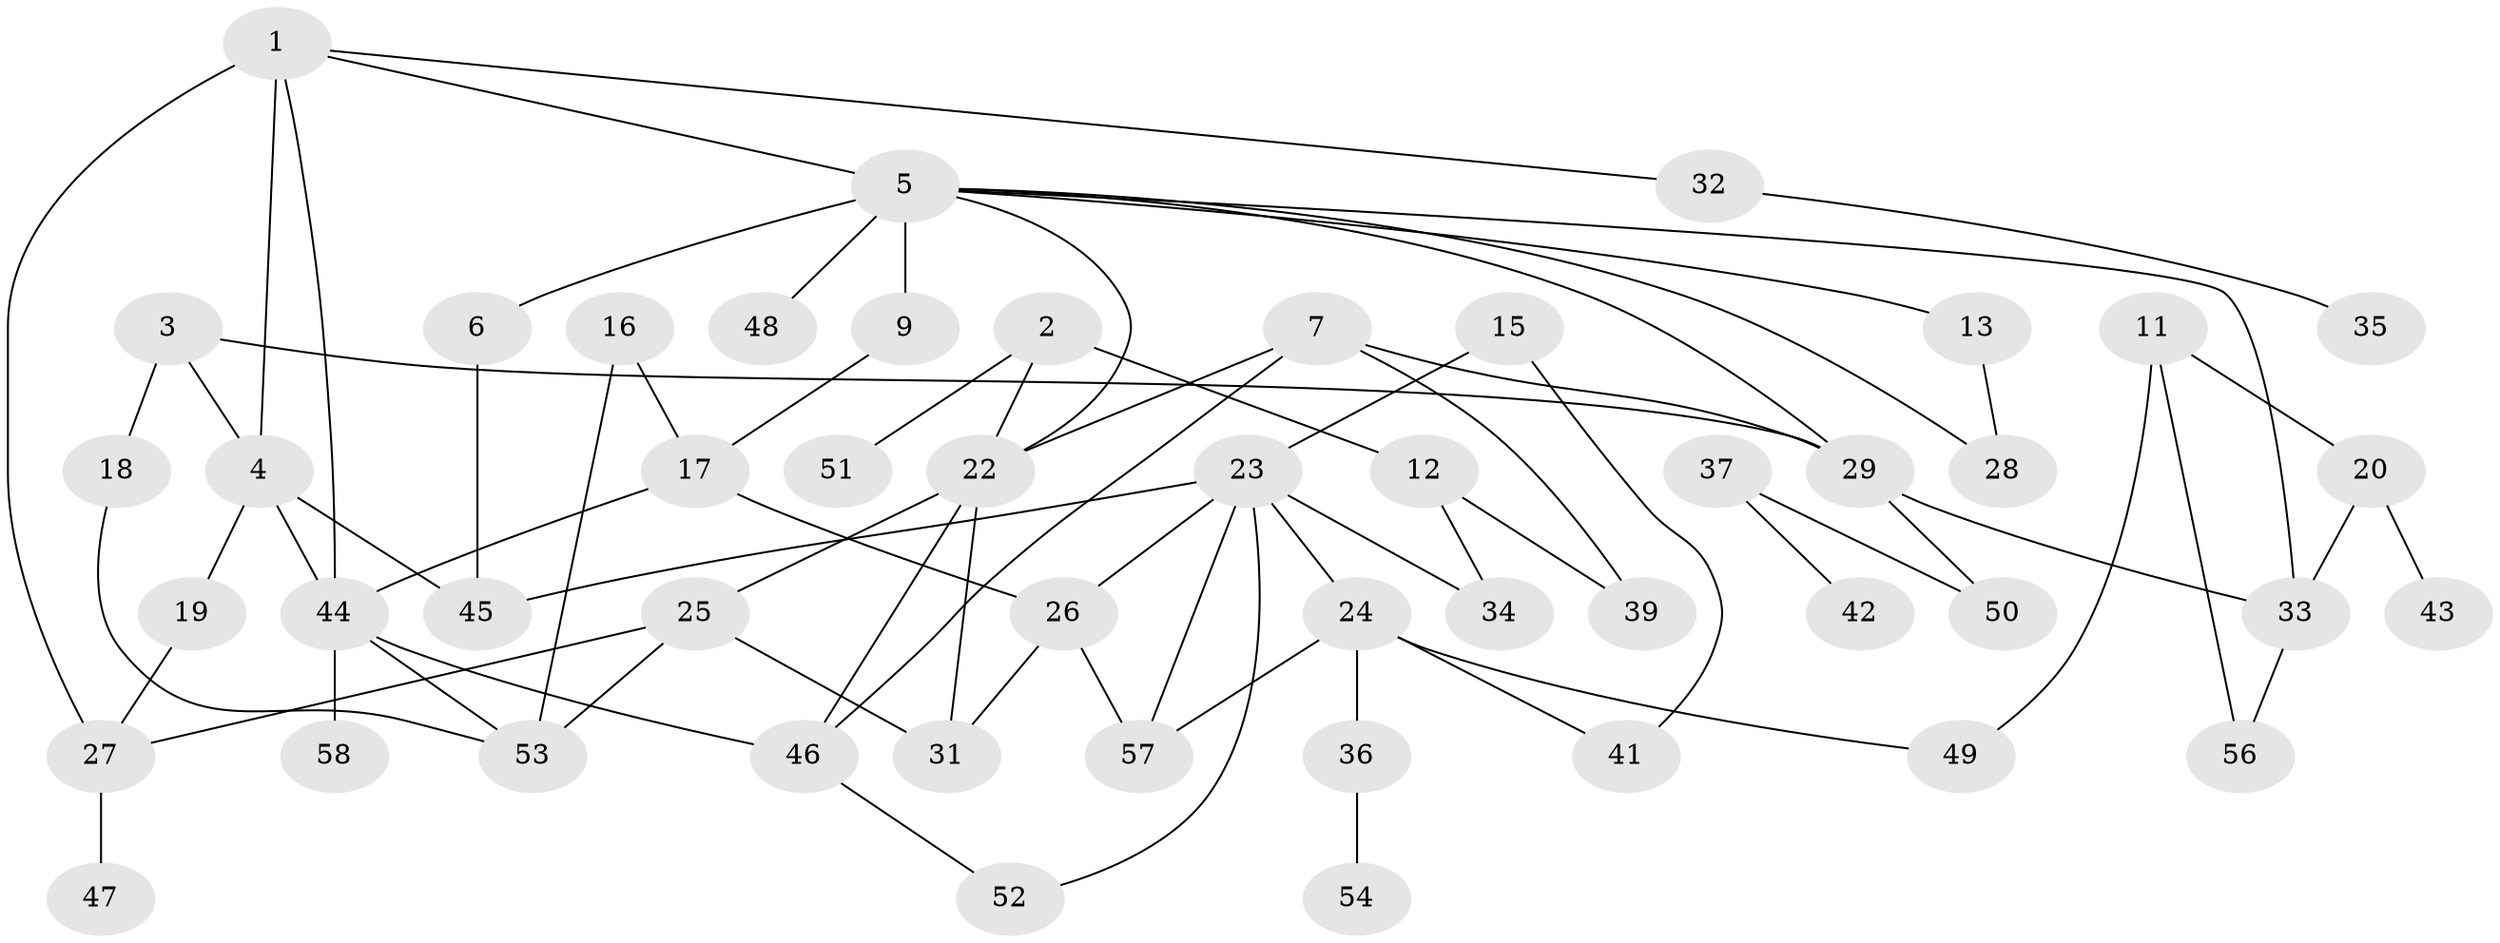 // original degree distribution, {2: 0.23404255319148937, 3: 0.19148936170212766, 1: 0.2553191489361702, 4: 0.2127659574468085, 0: 0.05319148936170213, 6: 0.010638297872340425, 5: 0.031914893617021274, 7: 0.010638297872340425}
// Generated by graph-tools (version 1.1) at 2025/48/03/04/25 22:48:10]
// undirected, 50 vertices, 74 edges
graph export_dot {
  node [color=gray90,style=filled];
  1;
  2;
  3;
  4;
  5;
  6;
  7;
  9;
  11;
  12;
  13;
  15;
  16;
  17;
  18;
  19;
  20;
  22;
  23;
  24;
  25;
  26;
  27;
  28;
  29;
  31;
  32;
  33;
  34;
  35;
  36;
  37;
  39;
  41;
  42;
  43;
  44;
  45;
  46;
  47;
  48;
  49;
  50;
  51;
  52;
  53;
  54;
  56;
  57;
  58;
  1 -- 4 [weight=2.0];
  1 -- 5 [weight=1.0];
  1 -- 27 [weight=2.0];
  1 -- 32 [weight=1.0];
  1 -- 44 [weight=1.0];
  2 -- 12 [weight=1.0];
  2 -- 22 [weight=1.0];
  2 -- 51 [weight=1.0];
  3 -- 4 [weight=1.0];
  3 -- 18 [weight=1.0];
  3 -- 29 [weight=1.0];
  4 -- 19 [weight=1.0];
  4 -- 44 [weight=1.0];
  4 -- 45 [weight=1.0];
  5 -- 6 [weight=2.0];
  5 -- 9 [weight=1.0];
  5 -- 13 [weight=1.0];
  5 -- 22 [weight=1.0];
  5 -- 28 [weight=1.0];
  5 -- 29 [weight=1.0];
  5 -- 33 [weight=1.0];
  5 -- 48 [weight=2.0];
  6 -- 45 [weight=1.0];
  7 -- 22 [weight=1.0];
  7 -- 29 [weight=1.0];
  7 -- 39 [weight=1.0];
  7 -- 46 [weight=1.0];
  9 -- 17 [weight=1.0];
  11 -- 20 [weight=1.0];
  11 -- 49 [weight=1.0];
  11 -- 56 [weight=1.0];
  12 -- 34 [weight=1.0];
  12 -- 39 [weight=1.0];
  13 -- 28 [weight=1.0];
  15 -- 23 [weight=1.0];
  15 -- 41 [weight=1.0];
  16 -- 17 [weight=1.0];
  16 -- 53 [weight=1.0];
  17 -- 26 [weight=1.0];
  17 -- 44 [weight=1.0];
  18 -- 53 [weight=1.0];
  19 -- 27 [weight=1.0];
  20 -- 33 [weight=1.0];
  20 -- 43 [weight=1.0];
  22 -- 25 [weight=1.0];
  22 -- 31 [weight=1.0];
  22 -- 46 [weight=1.0];
  23 -- 24 [weight=1.0];
  23 -- 26 [weight=1.0];
  23 -- 34 [weight=1.0];
  23 -- 45 [weight=1.0];
  23 -- 52 [weight=1.0];
  23 -- 57 [weight=1.0];
  24 -- 36 [weight=1.0];
  24 -- 41 [weight=1.0];
  24 -- 49 [weight=1.0];
  24 -- 57 [weight=1.0];
  25 -- 27 [weight=1.0];
  25 -- 31 [weight=1.0];
  25 -- 53 [weight=1.0];
  26 -- 31 [weight=1.0];
  26 -- 57 [weight=1.0];
  27 -- 47 [weight=1.0];
  29 -- 33 [weight=1.0];
  29 -- 50 [weight=1.0];
  32 -- 35 [weight=1.0];
  33 -- 56 [weight=1.0];
  36 -- 54 [weight=1.0];
  37 -- 42 [weight=1.0];
  37 -- 50 [weight=1.0];
  44 -- 46 [weight=1.0];
  44 -- 53 [weight=1.0];
  44 -- 58 [weight=1.0];
  46 -- 52 [weight=1.0];
}
